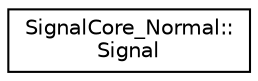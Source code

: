 digraph "Graphical Class Hierarchy"
{
  edge [fontname="Helvetica",fontsize="10",labelfontname="Helvetica",labelfontsize="10"];
  node [fontname="Helvetica",fontsize="10",shape=record];
  rankdir="LR";
  Node0 [label="SignalCore_Normal::\lSignal",height=0.2,width=0.4,color="black", fillcolor="white", style="filled",URL="$classSignalCore__Normal_1_1Signal.html"];
}
